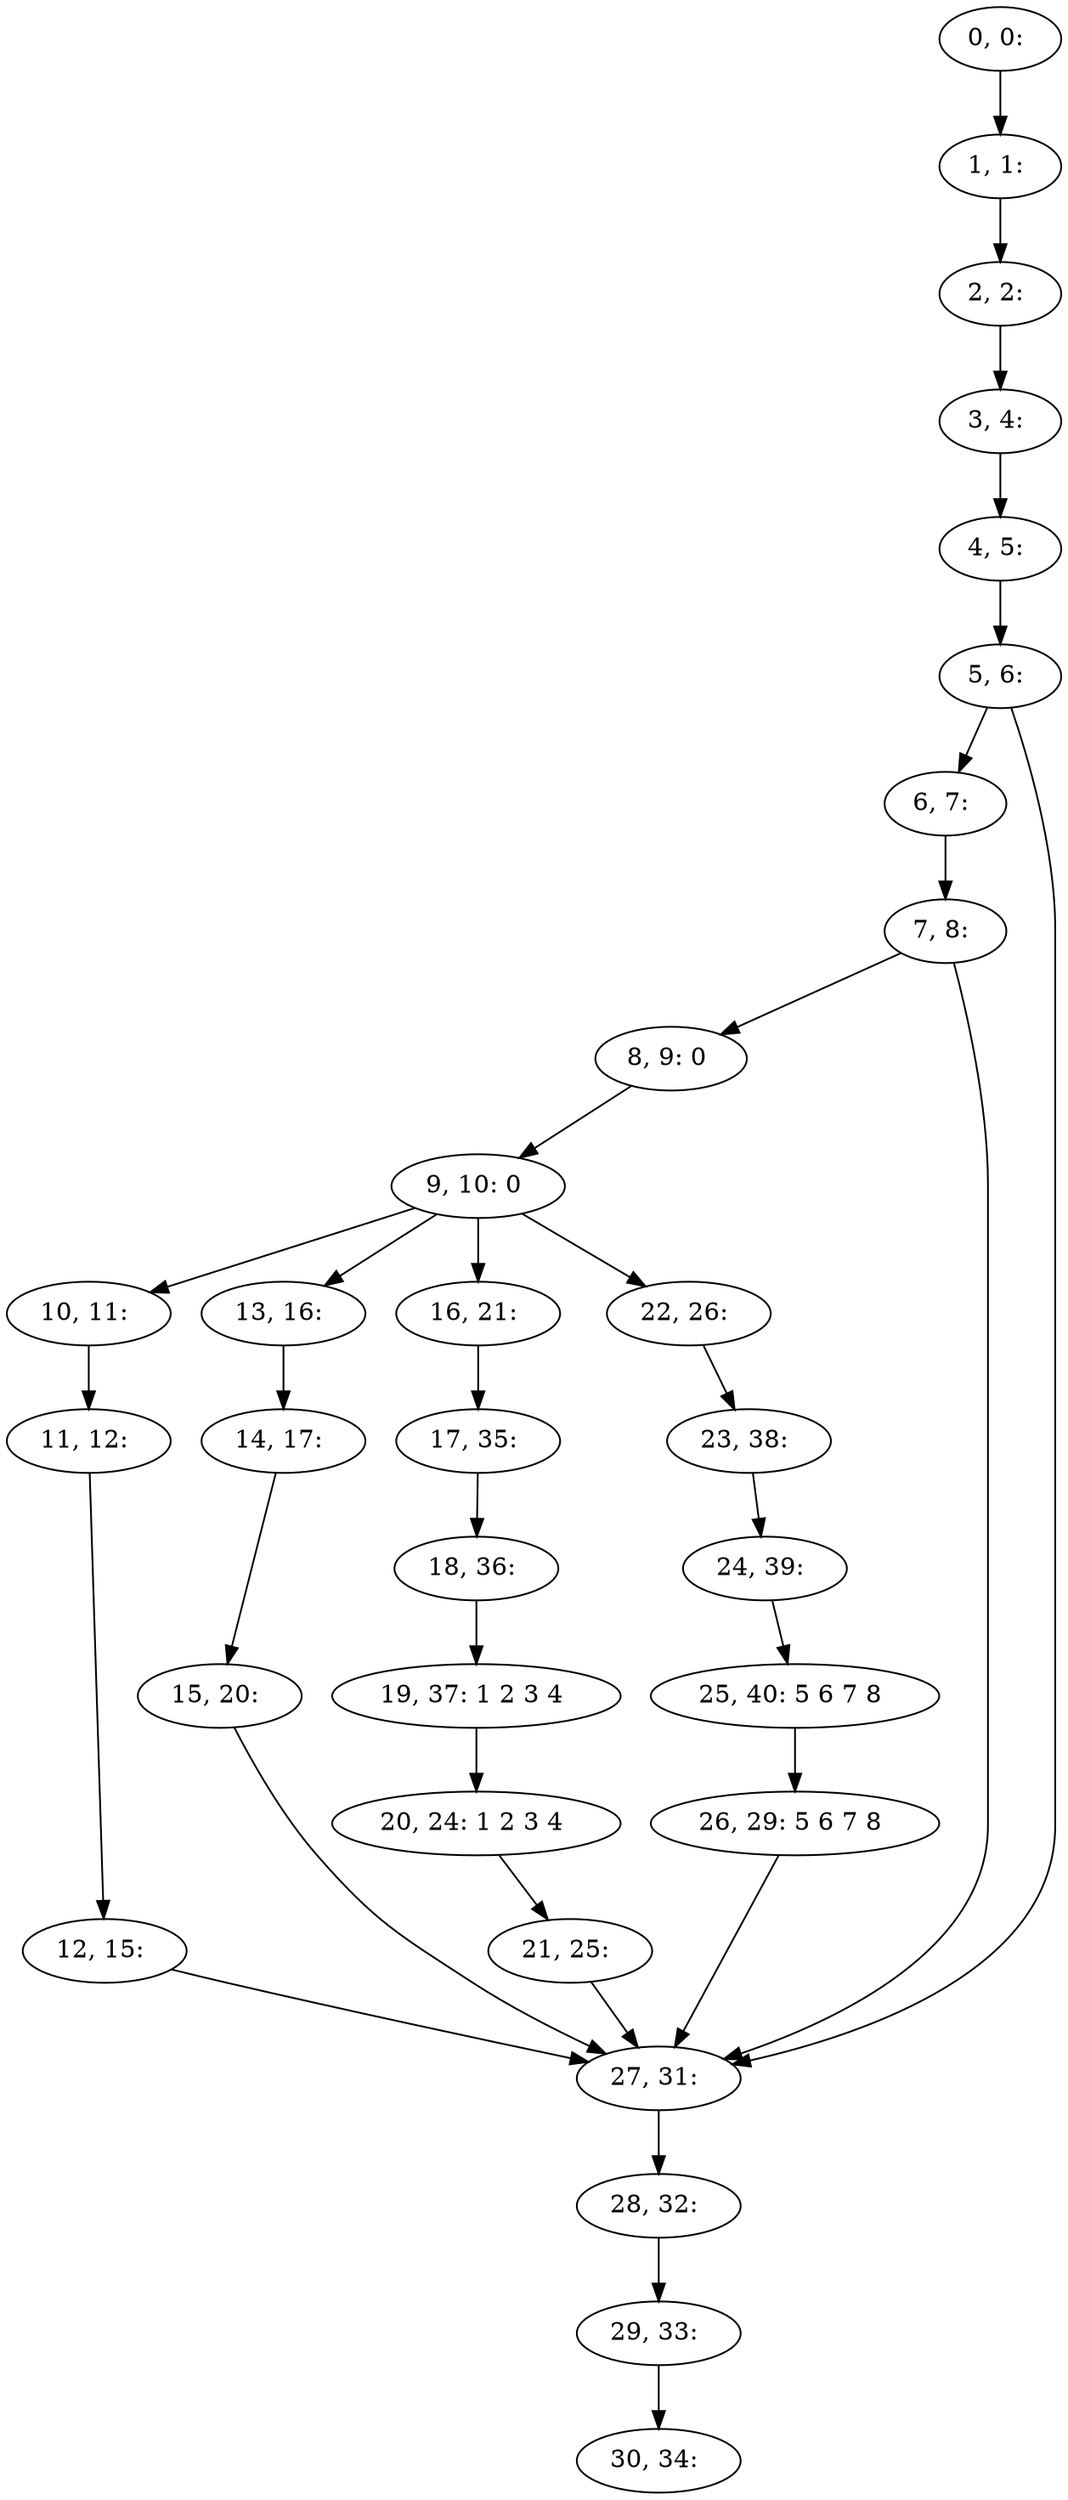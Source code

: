 digraph G {
0[label="0, 0: "];
1[label="1, 1: "];
2[label="2, 2: "];
3[label="3, 4: "];
4[label="4, 5: "];
5[label="5, 6: "];
6[label="6, 7: "];
7[label="7, 8: "];
8[label="8, 9: 0 "];
9[label="9, 10: 0 "];
10[label="10, 11: "];
11[label="11, 12: "];
12[label="12, 15: "];
13[label="13, 16: "];
14[label="14, 17: "];
15[label="15, 20: "];
16[label="16, 21: "];
17[label="17, 35: "];
18[label="18, 36: "];
19[label="19, 37: 1 2 3 4 "];
20[label="20, 24: 1 2 3 4 "];
21[label="21, 25: "];
22[label="22, 26: "];
23[label="23, 38: "];
24[label="24, 39: "];
25[label="25, 40: 5 6 7 8 "];
26[label="26, 29: 5 6 7 8 "];
27[label="27, 31: "];
28[label="28, 32: "];
29[label="29, 33: "];
30[label="30, 34: "];
0->1 ;
1->2 ;
2->3 ;
3->4 ;
4->5 ;
5->6 ;
5->27 ;
6->7 ;
7->8 ;
7->27 ;
8->9 ;
9->10 ;
9->13 ;
9->16 ;
9->22 ;
10->11 ;
11->12 ;
12->27 ;
13->14 ;
14->15 ;
15->27 ;
16->17 ;
17->18 ;
18->19 ;
19->20 ;
20->21 ;
21->27 ;
22->23 ;
23->24 ;
24->25 ;
25->26 ;
26->27 ;
27->28 ;
28->29 ;
29->30 ;
}
